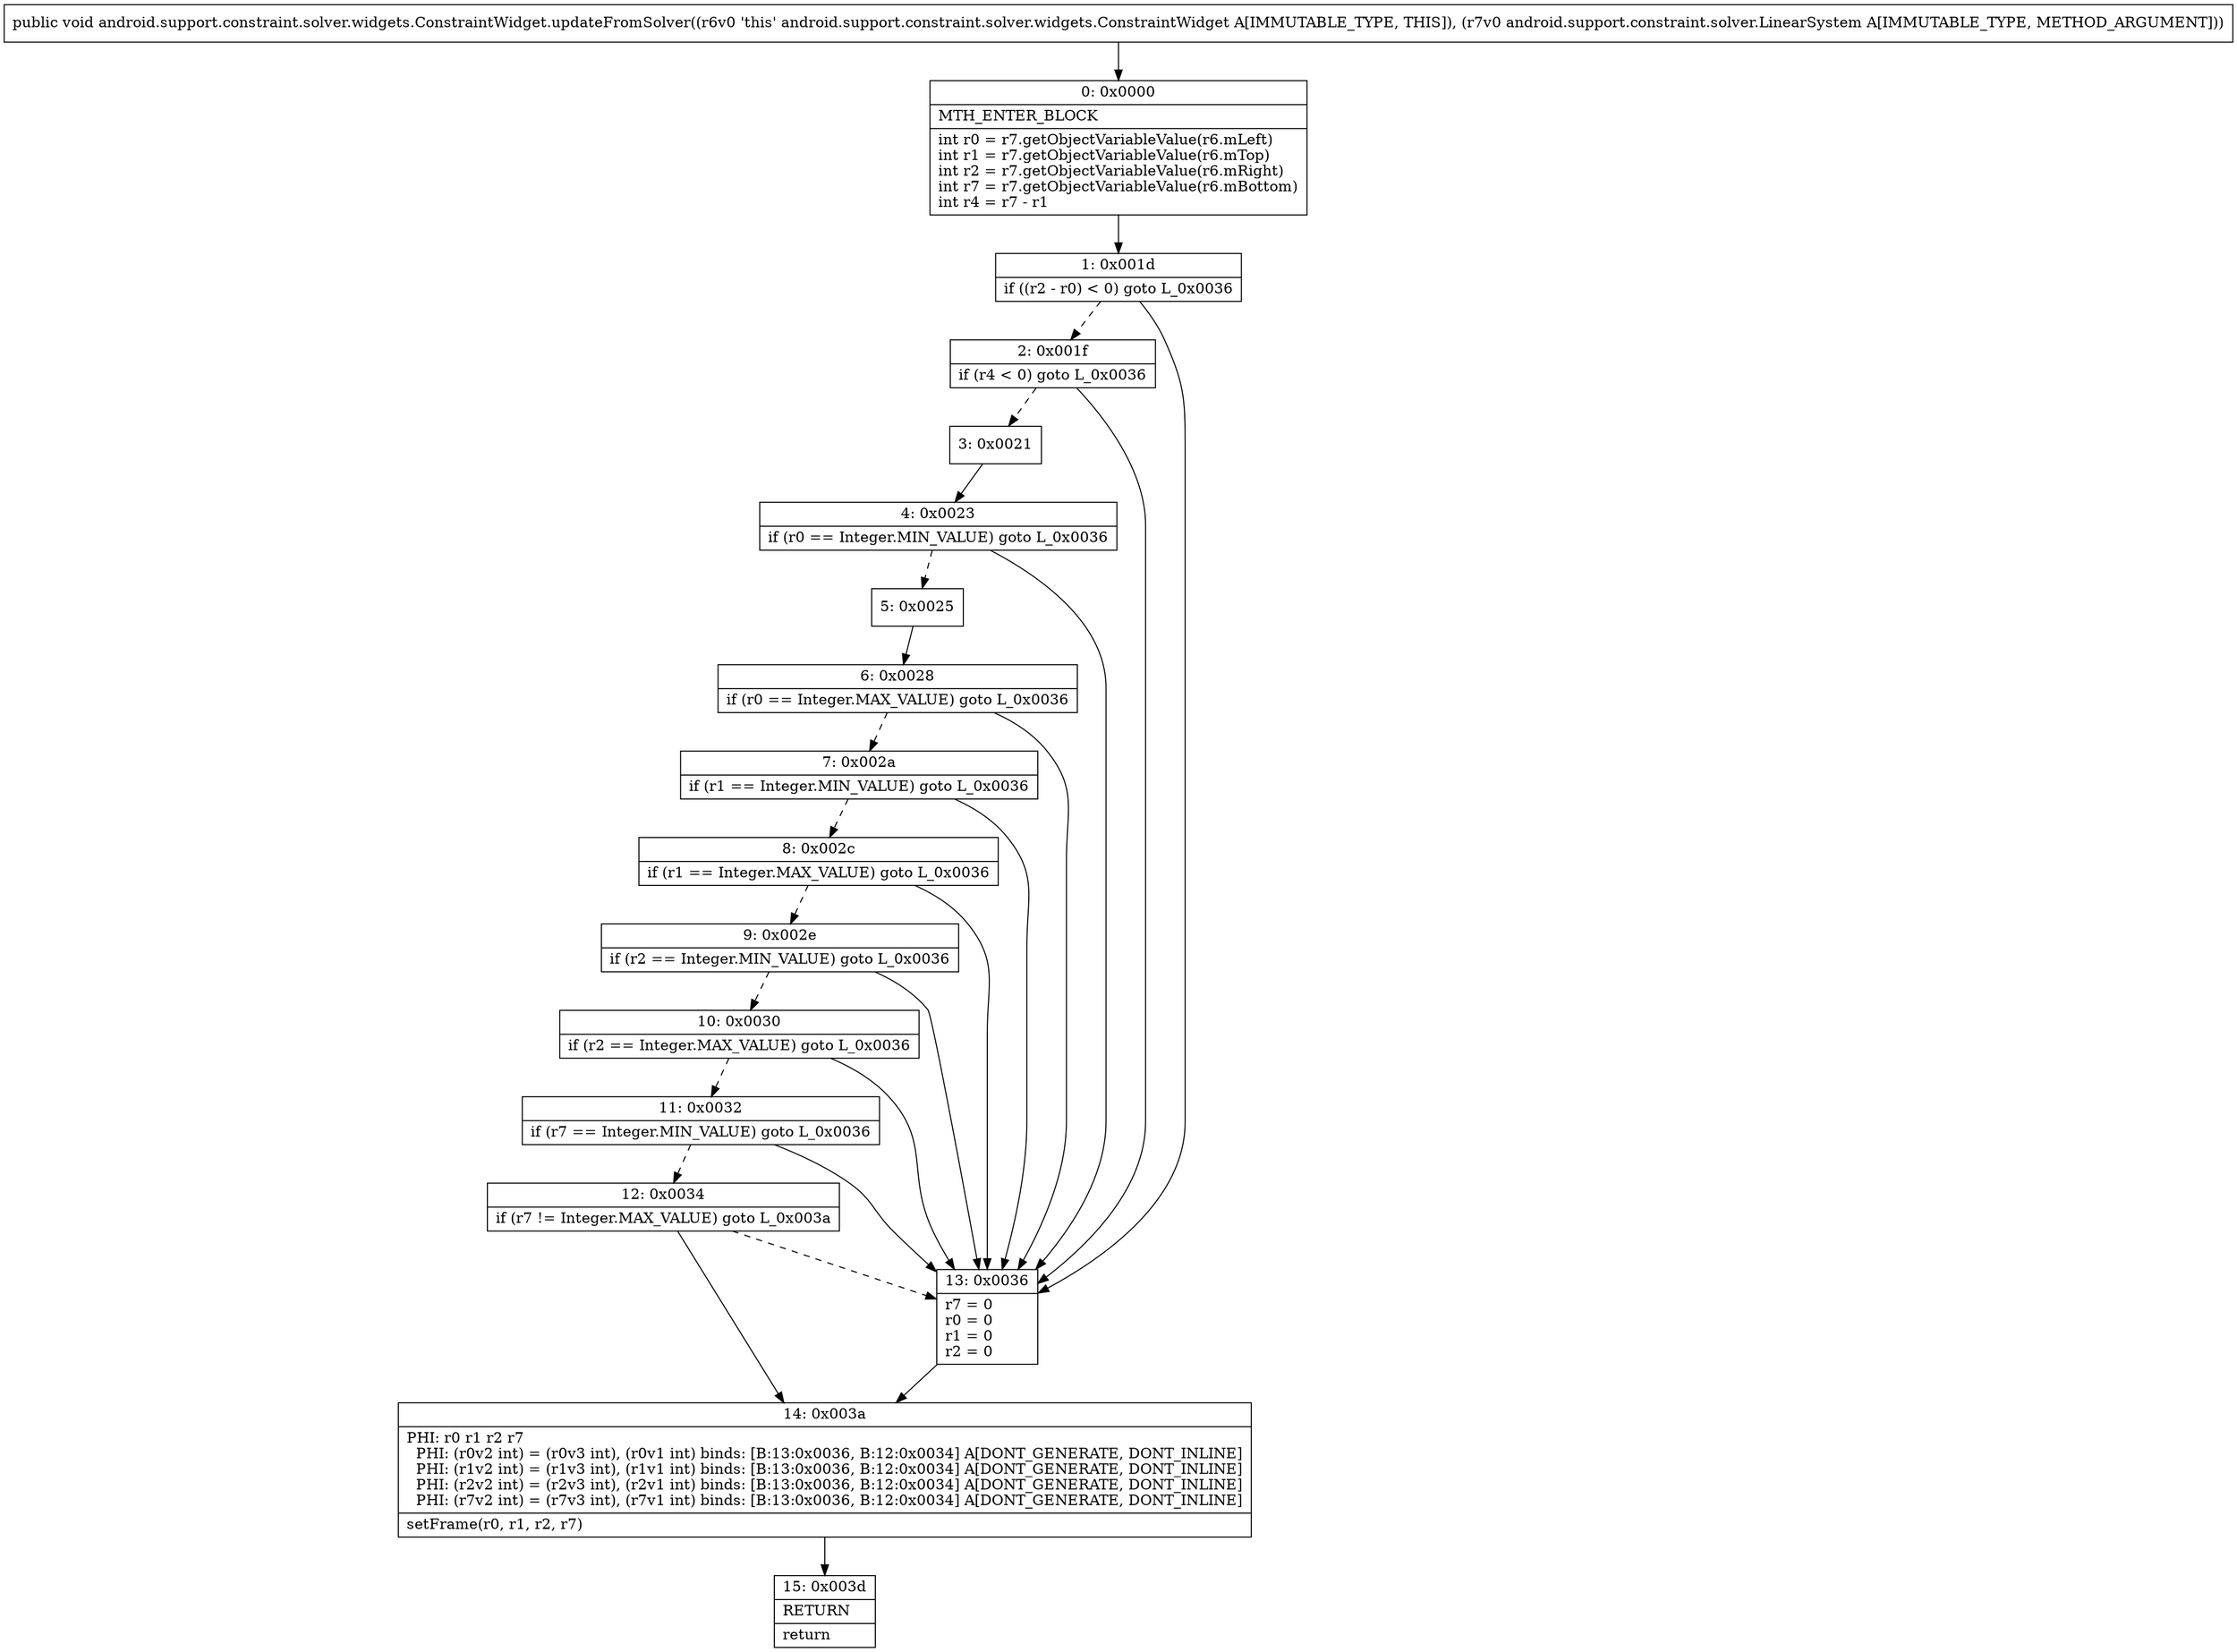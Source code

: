 digraph "CFG forandroid.support.constraint.solver.widgets.ConstraintWidget.updateFromSolver(Landroid\/support\/constraint\/solver\/LinearSystem;)V" {
Node_0 [shape=record,label="{0\:\ 0x0000|MTH_ENTER_BLOCK\l|int r0 = r7.getObjectVariableValue(r6.mLeft)\lint r1 = r7.getObjectVariableValue(r6.mTop)\lint r2 = r7.getObjectVariableValue(r6.mRight)\lint r7 = r7.getObjectVariableValue(r6.mBottom)\lint r4 = r7 \- r1\l}"];
Node_1 [shape=record,label="{1\:\ 0x001d|if ((r2 \- r0) \< 0) goto L_0x0036\l}"];
Node_2 [shape=record,label="{2\:\ 0x001f|if (r4 \< 0) goto L_0x0036\l}"];
Node_3 [shape=record,label="{3\:\ 0x0021}"];
Node_4 [shape=record,label="{4\:\ 0x0023|if (r0 == Integer.MIN_VALUE) goto L_0x0036\l}"];
Node_5 [shape=record,label="{5\:\ 0x0025}"];
Node_6 [shape=record,label="{6\:\ 0x0028|if (r0 == Integer.MAX_VALUE) goto L_0x0036\l}"];
Node_7 [shape=record,label="{7\:\ 0x002a|if (r1 == Integer.MIN_VALUE) goto L_0x0036\l}"];
Node_8 [shape=record,label="{8\:\ 0x002c|if (r1 == Integer.MAX_VALUE) goto L_0x0036\l}"];
Node_9 [shape=record,label="{9\:\ 0x002e|if (r2 == Integer.MIN_VALUE) goto L_0x0036\l}"];
Node_10 [shape=record,label="{10\:\ 0x0030|if (r2 == Integer.MAX_VALUE) goto L_0x0036\l}"];
Node_11 [shape=record,label="{11\:\ 0x0032|if (r7 == Integer.MIN_VALUE) goto L_0x0036\l}"];
Node_12 [shape=record,label="{12\:\ 0x0034|if (r7 != Integer.MAX_VALUE) goto L_0x003a\l}"];
Node_13 [shape=record,label="{13\:\ 0x0036|r7 = 0\lr0 = 0\lr1 = 0\lr2 = 0\l}"];
Node_14 [shape=record,label="{14\:\ 0x003a|PHI: r0 r1 r2 r7 \l  PHI: (r0v2 int) = (r0v3 int), (r0v1 int) binds: [B:13:0x0036, B:12:0x0034] A[DONT_GENERATE, DONT_INLINE]\l  PHI: (r1v2 int) = (r1v3 int), (r1v1 int) binds: [B:13:0x0036, B:12:0x0034] A[DONT_GENERATE, DONT_INLINE]\l  PHI: (r2v2 int) = (r2v3 int), (r2v1 int) binds: [B:13:0x0036, B:12:0x0034] A[DONT_GENERATE, DONT_INLINE]\l  PHI: (r7v2 int) = (r7v3 int), (r7v1 int) binds: [B:13:0x0036, B:12:0x0034] A[DONT_GENERATE, DONT_INLINE]\l|setFrame(r0, r1, r2, r7)\l}"];
Node_15 [shape=record,label="{15\:\ 0x003d|RETURN\l|return\l}"];
MethodNode[shape=record,label="{public void android.support.constraint.solver.widgets.ConstraintWidget.updateFromSolver((r6v0 'this' android.support.constraint.solver.widgets.ConstraintWidget A[IMMUTABLE_TYPE, THIS]), (r7v0 android.support.constraint.solver.LinearSystem A[IMMUTABLE_TYPE, METHOD_ARGUMENT])) }"];
MethodNode -> Node_0;
Node_0 -> Node_1;
Node_1 -> Node_2[style=dashed];
Node_1 -> Node_13;
Node_2 -> Node_3[style=dashed];
Node_2 -> Node_13;
Node_3 -> Node_4;
Node_4 -> Node_5[style=dashed];
Node_4 -> Node_13;
Node_5 -> Node_6;
Node_6 -> Node_7[style=dashed];
Node_6 -> Node_13;
Node_7 -> Node_8[style=dashed];
Node_7 -> Node_13;
Node_8 -> Node_9[style=dashed];
Node_8 -> Node_13;
Node_9 -> Node_10[style=dashed];
Node_9 -> Node_13;
Node_10 -> Node_11[style=dashed];
Node_10 -> Node_13;
Node_11 -> Node_12[style=dashed];
Node_11 -> Node_13;
Node_12 -> Node_13[style=dashed];
Node_12 -> Node_14;
Node_13 -> Node_14;
Node_14 -> Node_15;
}

